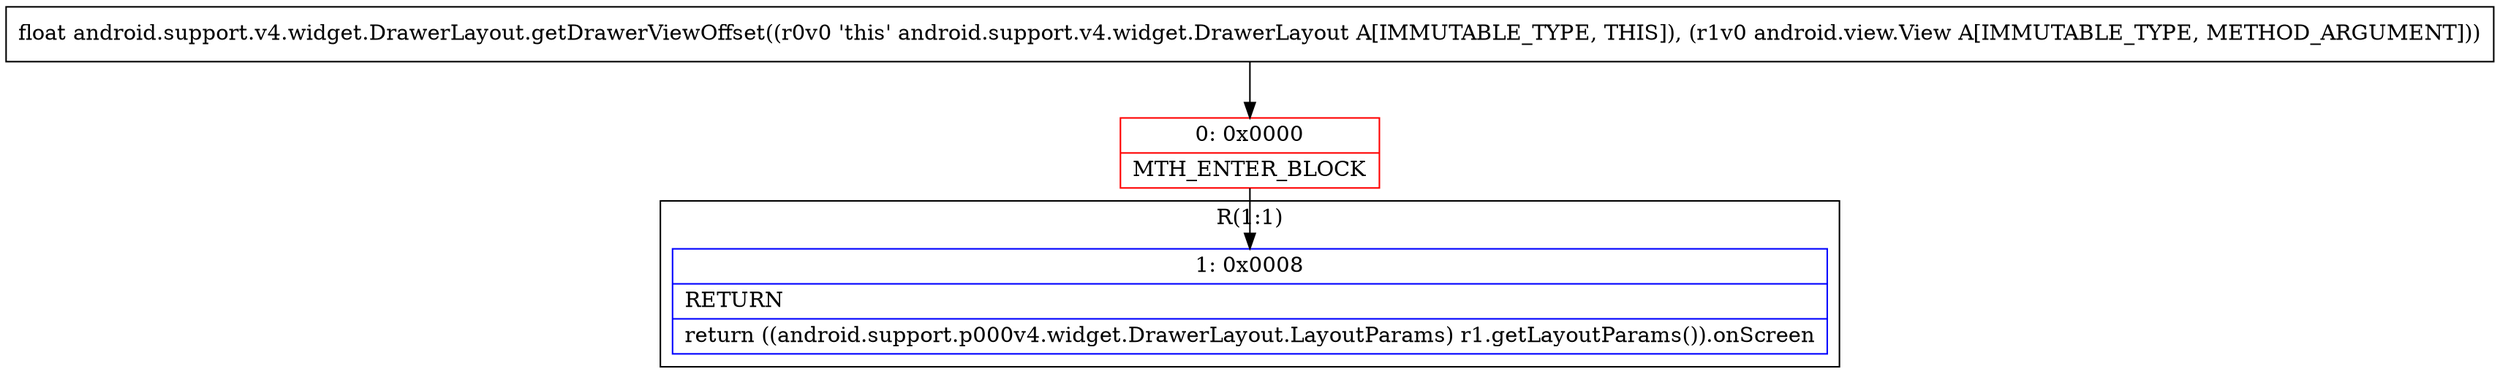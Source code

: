 digraph "CFG forandroid.support.v4.widget.DrawerLayout.getDrawerViewOffset(Landroid\/view\/View;)F" {
subgraph cluster_Region_81572922 {
label = "R(1:1)";
node [shape=record,color=blue];
Node_1 [shape=record,label="{1\:\ 0x0008|RETURN\l|return ((android.support.p000v4.widget.DrawerLayout.LayoutParams) r1.getLayoutParams()).onScreen\l}"];
}
Node_0 [shape=record,color=red,label="{0\:\ 0x0000|MTH_ENTER_BLOCK\l}"];
MethodNode[shape=record,label="{float android.support.v4.widget.DrawerLayout.getDrawerViewOffset((r0v0 'this' android.support.v4.widget.DrawerLayout A[IMMUTABLE_TYPE, THIS]), (r1v0 android.view.View A[IMMUTABLE_TYPE, METHOD_ARGUMENT])) }"];
MethodNode -> Node_0;
Node_0 -> Node_1;
}

